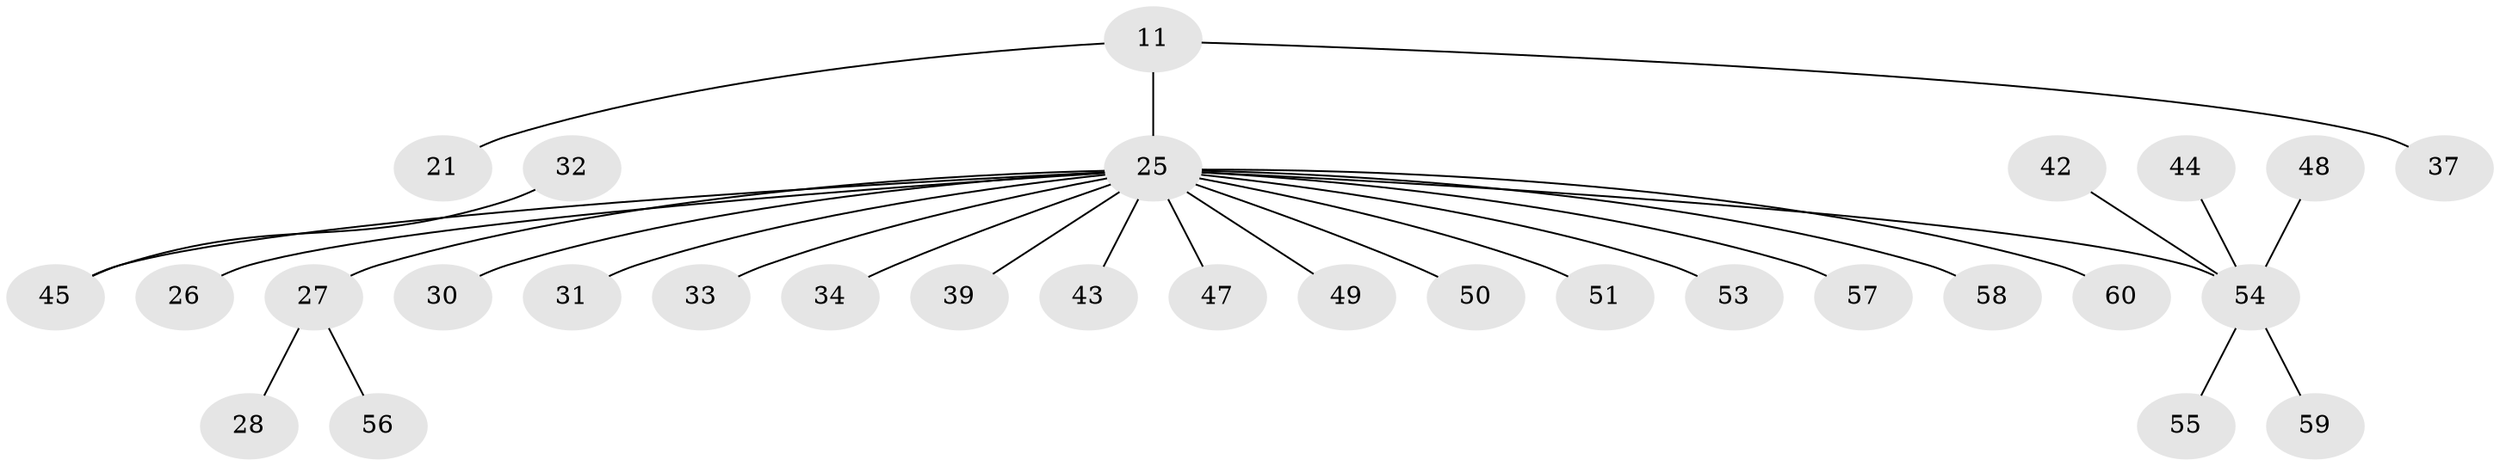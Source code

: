 // original degree distribution, {20: 0.016666666666666666, 13: 0.016666666666666666, 4: 0.03333333333333333, 3: 0.13333333333333333, 1: 0.65, 6: 0.03333333333333333, 2: 0.11666666666666667}
// Generated by graph-tools (version 1.1) at 2025/47/03/09/25 04:47:54]
// undirected, 30 vertices, 29 edges
graph export_dot {
graph [start="1"]
  node [color=gray90,style=filled];
  11 [super="+4"];
  21;
  25 [super="+23"];
  26;
  27 [super="+13"];
  28;
  30 [super="+18"];
  31;
  32;
  33;
  34;
  37;
  39;
  42;
  43;
  44;
  45 [super="+6"];
  47 [super="+46"];
  48;
  49 [super="+40"];
  50;
  51;
  53 [super="+16"];
  54 [super="+52+36+38+29+35+41"];
  55;
  56;
  57;
  58 [super="+19"];
  59;
  60;
  11 -- 21;
  11 -- 37;
  11 -- 25 [weight=3];
  25 -- 26;
  25 -- 27 [weight=2];
  25 -- 30;
  25 -- 31;
  25 -- 33;
  25 -- 34;
  25 -- 39;
  25 -- 43;
  25 -- 45 [weight=2];
  25 -- 47;
  25 -- 49;
  25 -- 50;
  25 -- 51;
  25 -- 53;
  25 -- 54 [weight=3];
  25 -- 57;
  25 -- 58;
  25 -- 60;
  27 -- 28;
  27 -- 56;
  32 -- 45;
  42 -- 54;
  44 -- 54;
  48 -- 54;
  54 -- 55;
  54 -- 59;
}
